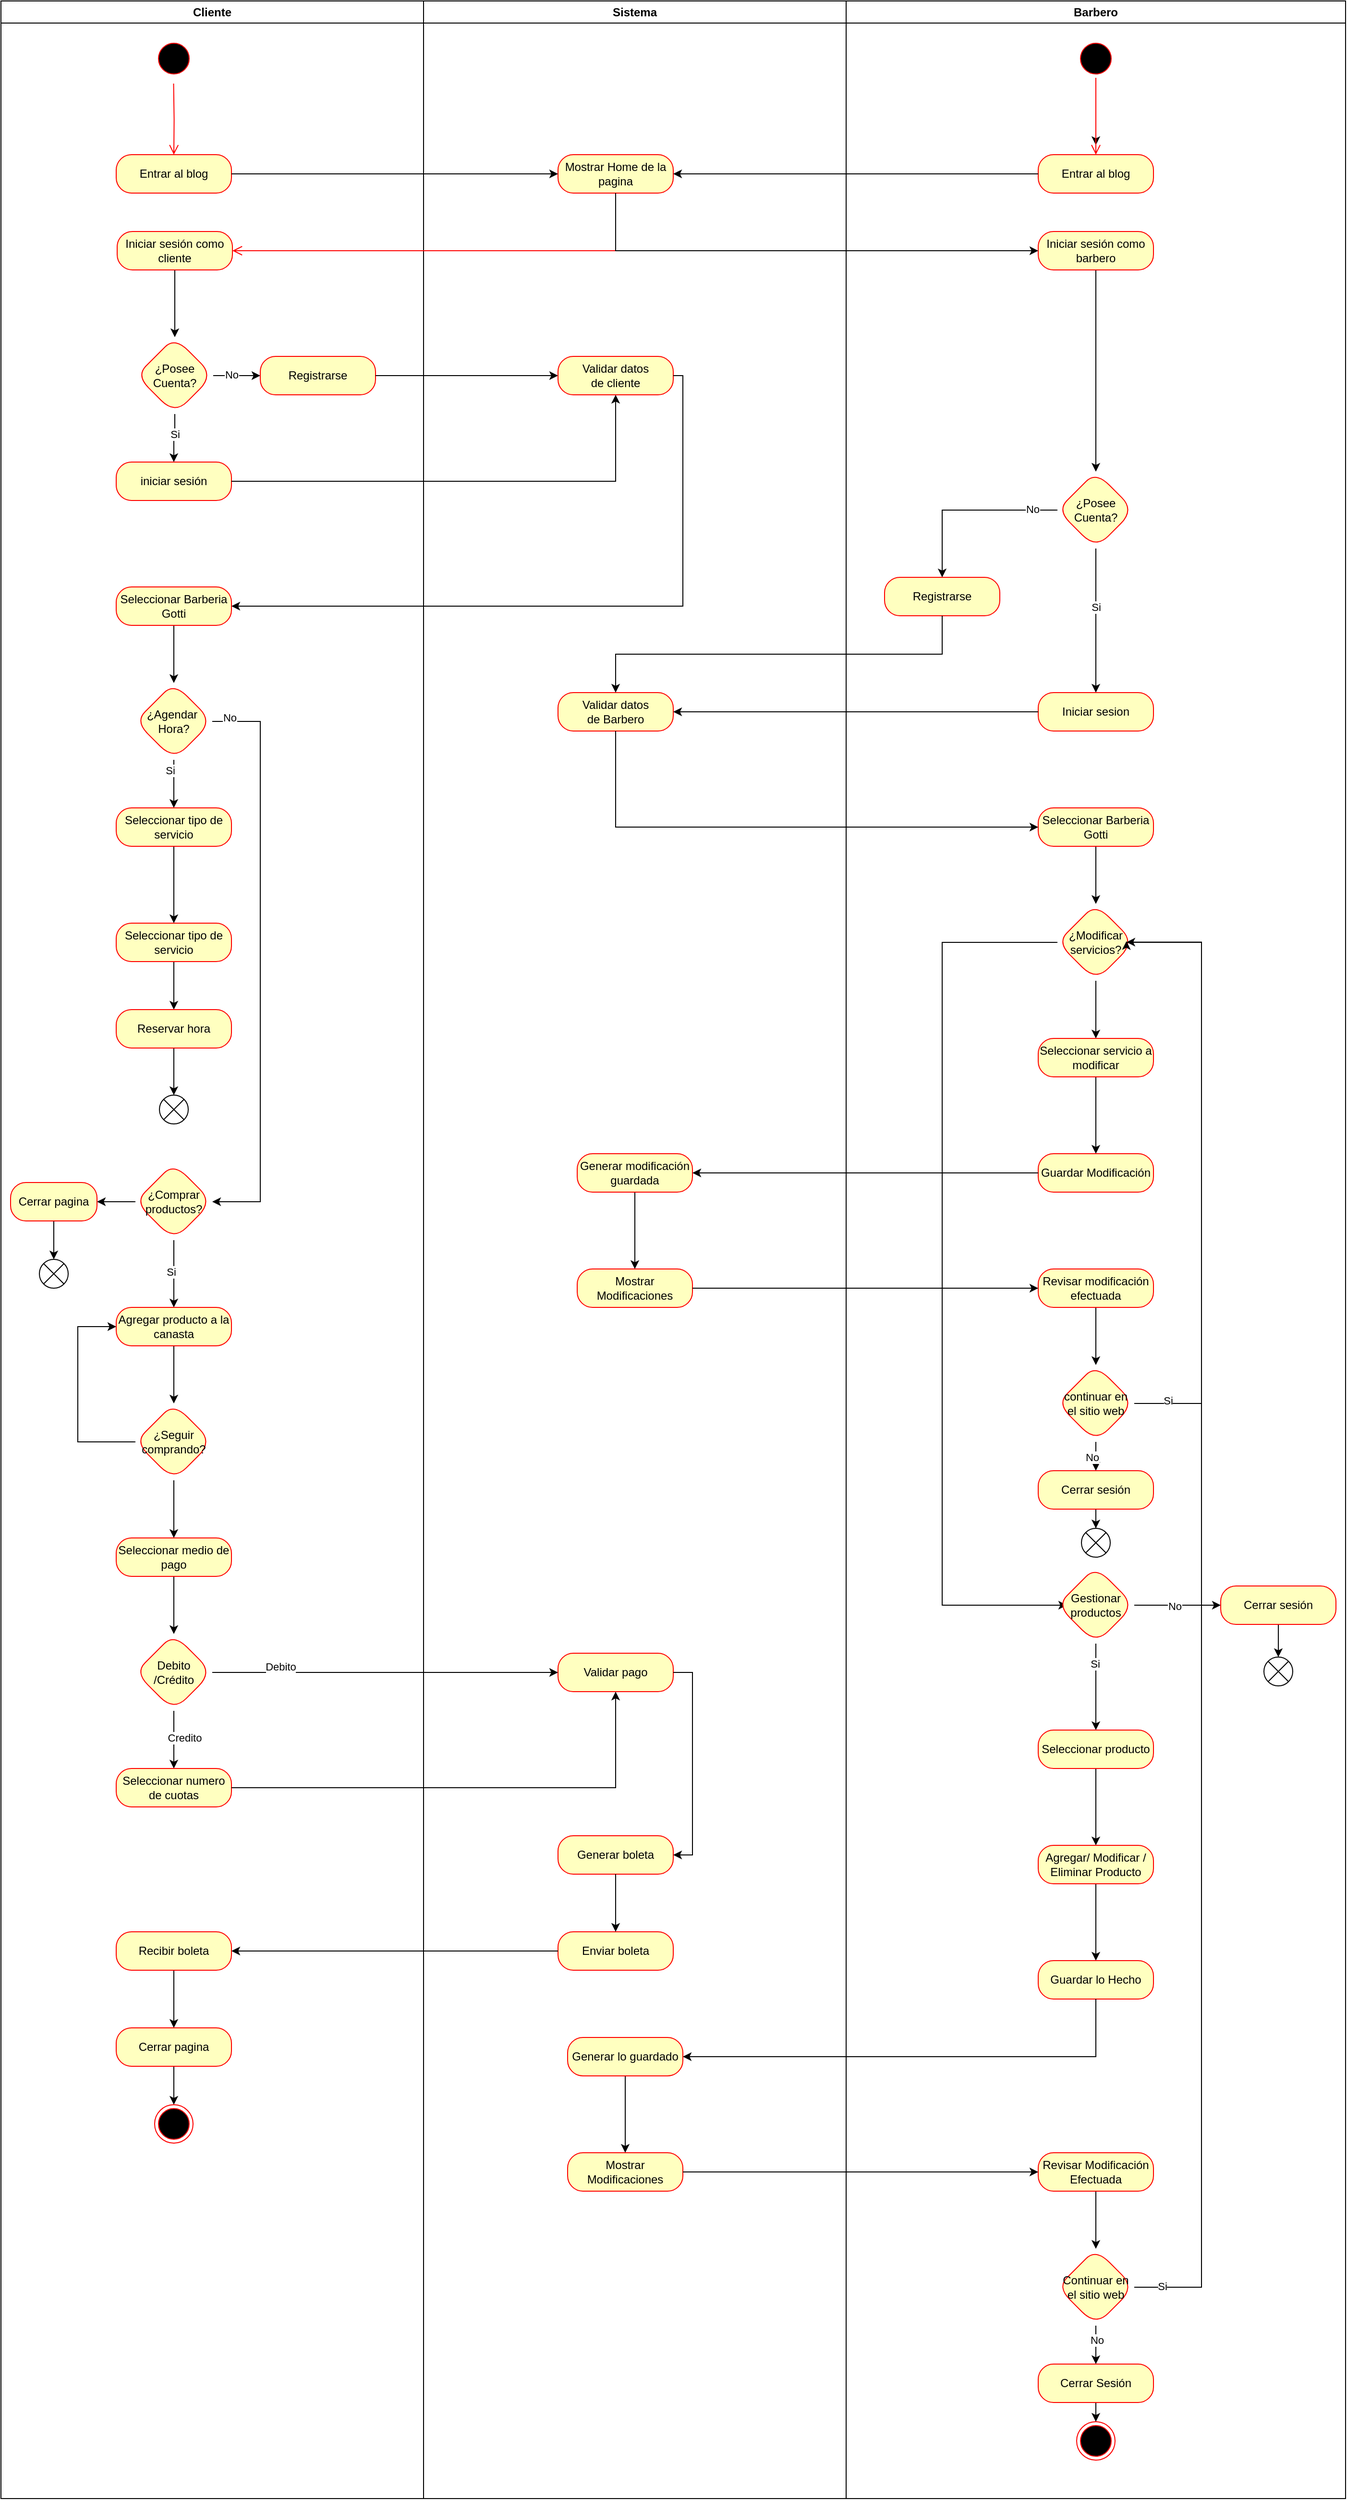 <mxfile version="24.7.16">
  <diagram id="GOcFvl7QiYu4JGKxA7sM" name="Diagrama de actividad">
    <mxGraphModel grid="1" page="1" gridSize="10" guides="1" tooltips="1" connect="1" arrows="1" fold="1" pageScale="1" pageWidth="827" pageHeight="1169" math="0" shadow="0">
      <root>
        <mxCell id="0" />
        <mxCell id="1" parent="0" />
        <mxCell id="1ND5I2fzqLQ5LZ6JgbBR-4" value="Cliente" style="swimlane;whiteSpace=wrap;html=1;" vertex="1" parent="1">
          <mxGeometry width="440" height="2600" as="geometry">
            <mxRectangle width="80" height="30" as="alternateBounds" />
          </mxGeometry>
        </mxCell>
        <mxCell id="1ND5I2fzqLQ5LZ6JgbBR-2" value="" style="edgeStyle=orthogonalEdgeStyle;html=1;verticalAlign=bottom;endArrow=open;endSize=8;strokeColor=#ff0000;rounded=0;entryX=0.5;entryY=0;entryDx=0;entryDy=0;" edge="1" parent="1ND5I2fzqLQ5LZ6JgbBR-4" target="1ND5I2fzqLQ5LZ6JgbBR-7">
          <mxGeometry relative="1" as="geometry">
            <mxPoint x="179.75" y="176" as="targetPoint" />
            <mxPoint x="179.75" y="86" as="sourcePoint" />
          </mxGeometry>
        </mxCell>
        <mxCell id="1ND5I2fzqLQ5LZ6JgbBR-7" value="Entrar al blog" style="rounded=1;whiteSpace=wrap;html=1;arcSize=40;fontColor=#000000;fillColor=#ffffc0;strokeColor=#ff0000;" vertex="1" parent="1ND5I2fzqLQ5LZ6JgbBR-4">
          <mxGeometry x="120" y="160" width="120" height="40" as="geometry" />
        </mxCell>
        <mxCell id="1ND5I2fzqLQ5LZ6JgbBR-14" value="" style="edgeStyle=orthogonalEdgeStyle;rounded=0;orthogonalLoop=1;jettySize=auto;html=1;" edge="1" parent="1ND5I2fzqLQ5LZ6JgbBR-4" source="1ND5I2fzqLQ5LZ6JgbBR-11" target="1ND5I2fzqLQ5LZ6JgbBR-13">
          <mxGeometry relative="1" as="geometry" />
        </mxCell>
        <mxCell id="1ND5I2fzqLQ5LZ6JgbBR-11" value="Iniciar sesión como cliente" style="whiteSpace=wrap;html=1;fillColor=#ffffc0;strokeColor=#ff0000;fontColor=#000000;rounded=1;arcSize=40;" vertex="1" parent="1ND5I2fzqLQ5LZ6JgbBR-4">
          <mxGeometry x="121" y="240" width="120" height="40" as="geometry" />
        </mxCell>
        <mxCell id="1ND5I2fzqLQ5LZ6JgbBR-16" value="" style="edgeStyle=orthogonalEdgeStyle;rounded=0;orthogonalLoop=1;jettySize=auto;html=1;entryX=0;entryY=0.5;entryDx=0;entryDy=0;" edge="1" parent="1ND5I2fzqLQ5LZ6JgbBR-4" source="1ND5I2fzqLQ5LZ6JgbBR-13" target="1ND5I2fzqLQ5LZ6JgbBR-15">
          <mxGeometry relative="1" as="geometry">
            <mxPoint x="270" y="390.0" as="targetPoint" />
          </mxGeometry>
        </mxCell>
        <mxCell id="i-x4lbsmzgOjpVQ5UTCv-13" value="No" style="edgeLabel;html=1;align=center;verticalAlign=middle;resizable=0;points=[];" connectable="0" vertex="1" parent="1ND5I2fzqLQ5LZ6JgbBR-16">
          <mxGeometry x="-0.24" y="1" relative="1" as="geometry">
            <mxPoint as="offset" />
          </mxGeometry>
        </mxCell>
        <mxCell id="1ND5I2fzqLQ5LZ6JgbBR-22" value="" style="edgeStyle=orthogonalEdgeStyle;rounded=0;orthogonalLoop=1;jettySize=auto;html=1;" edge="1" parent="1ND5I2fzqLQ5LZ6JgbBR-4" source="1ND5I2fzqLQ5LZ6JgbBR-13" target="1ND5I2fzqLQ5LZ6JgbBR-21">
          <mxGeometry relative="1" as="geometry" />
        </mxCell>
        <mxCell id="i-x4lbsmzgOjpVQ5UTCv-14" value="Si" style="edgeLabel;html=1;align=center;verticalAlign=middle;resizable=0;points=[];" connectable="0" vertex="1" parent="1ND5I2fzqLQ5LZ6JgbBR-22">
          <mxGeometry x="-0.189" relative="1" as="geometry">
            <mxPoint as="offset" />
          </mxGeometry>
        </mxCell>
        <mxCell id="1ND5I2fzqLQ5LZ6JgbBR-13" value="¿Posee&lt;div&gt;Cuenta?&lt;/div&gt;" style="rhombus;whiteSpace=wrap;html=1;fillColor=#ffffc0;strokeColor=#ff0000;fontColor=#000000;rounded=1;arcSize=40;" vertex="1" parent="1ND5I2fzqLQ5LZ6JgbBR-4">
          <mxGeometry x="141" y="350" width="80" height="80" as="geometry" />
        </mxCell>
        <mxCell id="1ND5I2fzqLQ5LZ6JgbBR-15" value="Registrarse" style="whiteSpace=wrap;html=1;fillColor=#ffffc0;strokeColor=#ff0000;fontColor=#000000;rounded=1;arcSize=40;" vertex="1" parent="1ND5I2fzqLQ5LZ6JgbBR-4">
          <mxGeometry x="270" y="370" width="120" height="40" as="geometry" />
        </mxCell>
        <mxCell id="1ND5I2fzqLQ5LZ6JgbBR-21" value="iniciar sesión" style="whiteSpace=wrap;html=1;fillColor=#ffffc0;strokeColor=#ff0000;fontColor=#000000;rounded=1;arcSize=40;" vertex="1" parent="1ND5I2fzqLQ5LZ6JgbBR-4">
          <mxGeometry x="120" y="480" width="120" height="40" as="geometry" />
        </mxCell>
        <mxCell id="1ND5I2fzqLQ5LZ6JgbBR-1" value="" style="ellipse;html=1;shape=startState;fillColor=#000000;strokeColor=#ff0000;" vertex="1" parent="1ND5I2fzqLQ5LZ6JgbBR-4">
          <mxGeometry x="160" y="40" width="40" height="40" as="geometry" />
        </mxCell>
        <mxCell id="1ND5I2fzqLQ5LZ6JgbBR-46" value="" style="edgeStyle=orthogonalEdgeStyle;rounded=0;orthogonalLoop=1;jettySize=auto;html=1;" edge="1" parent="1ND5I2fzqLQ5LZ6JgbBR-4" source="1ND5I2fzqLQ5LZ6JgbBR-43" target="1ND5I2fzqLQ5LZ6JgbBR-45">
          <mxGeometry relative="1" as="geometry" />
        </mxCell>
        <mxCell id="1ND5I2fzqLQ5LZ6JgbBR-43" value="Seleccionar Barberia Gotti" style="whiteSpace=wrap;html=1;fillColor=#ffffc0;strokeColor=#ff0000;fontColor=#000000;rounded=1;arcSize=40;" vertex="1" parent="1ND5I2fzqLQ5LZ6JgbBR-4">
          <mxGeometry x="120" y="610" width="120" height="40" as="geometry" />
        </mxCell>
        <mxCell id="1ND5I2fzqLQ5LZ6JgbBR-49" value="" style="edgeStyle=orthogonalEdgeStyle;rounded=0;orthogonalLoop=1;jettySize=auto;html=1;" edge="1" parent="1ND5I2fzqLQ5LZ6JgbBR-4" source="1ND5I2fzqLQ5LZ6JgbBR-45" target="1ND5I2fzqLQ5LZ6JgbBR-48">
          <mxGeometry relative="1" as="geometry" />
        </mxCell>
        <mxCell id="i-x4lbsmzgOjpVQ5UTCv-44" value="Si" style="edgeLabel;html=1;align=center;verticalAlign=middle;resizable=0;points=[];" connectable="0" vertex="1" parent="1ND5I2fzqLQ5LZ6JgbBR-49">
          <mxGeometry x="-0.568" y="-4" relative="1" as="geometry">
            <mxPoint as="offset" />
          </mxGeometry>
        </mxCell>
        <mxCell id="i-x4lbsmzgOjpVQ5UTCv-7" value="" style="edgeStyle=orthogonalEdgeStyle;rounded=0;orthogonalLoop=1;jettySize=auto;html=1;entryX=1;entryY=0.5;entryDx=0;entryDy=0;" edge="1" parent="1ND5I2fzqLQ5LZ6JgbBR-4" source="1ND5I2fzqLQ5LZ6JgbBR-45" target="i-x4lbsmzgOjpVQ5UTCv-17">
          <mxGeometry relative="1" as="geometry">
            <mxPoint x="240" y="1290.0" as="targetPoint" />
            <Array as="points">
              <mxPoint x="270" y="750" />
              <mxPoint x="270" y="1250" />
            </Array>
          </mxGeometry>
        </mxCell>
        <mxCell id="i-x4lbsmzgOjpVQ5UTCv-45" value="No" style="edgeLabel;html=1;align=center;verticalAlign=middle;resizable=0;points=[];" connectable="0" vertex="1" parent="i-x4lbsmzgOjpVQ5UTCv-7">
          <mxGeometry x="-0.941" y="4" relative="1" as="geometry">
            <mxPoint as="offset" />
          </mxGeometry>
        </mxCell>
        <mxCell id="1ND5I2fzqLQ5LZ6JgbBR-45" value="¿Agendar&amp;nbsp;&lt;div&gt;Hora?&lt;/div&gt;" style="rhombus;whiteSpace=wrap;html=1;fillColor=#ffffc0;strokeColor=#ff0000;fontColor=#000000;rounded=1;arcSize=40;" vertex="1" parent="1ND5I2fzqLQ5LZ6JgbBR-4">
          <mxGeometry x="140" y="710" width="80" height="80" as="geometry" />
        </mxCell>
        <mxCell id="1ND5I2fzqLQ5LZ6JgbBR-51" value="" style="edgeStyle=orthogonalEdgeStyle;rounded=0;orthogonalLoop=1;jettySize=auto;html=1;" edge="1" parent="1ND5I2fzqLQ5LZ6JgbBR-4" source="1ND5I2fzqLQ5LZ6JgbBR-48" target="1ND5I2fzqLQ5LZ6JgbBR-50">
          <mxGeometry relative="1" as="geometry" />
        </mxCell>
        <mxCell id="1ND5I2fzqLQ5LZ6JgbBR-48" value="Seleccionar tipo de servicio" style="whiteSpace=wrap;html=1;fillColor=#ffffc0;strokeColor=#ff0000;fontColor=#000000;rounded=1;arcSize=40;" vertex="1" parent="1ND5I2fzqLQ5LZ6JgbBR-4">
          <mxGeometry x="120" y="840" width="120" height="40" as="geometry" />
        </mxCell>
        <mxCell id="1ND5I2fzqLQ5LZ6JgbBR-53" value="" style="edgeStyle=orthogonalEdgeStyle;rounded=0;orthogonalLoop=1;jettySize=auto;html=1;" edge="1" parent="1ND5I2fzqLQ5LZ6JgbBR-4" source="1ND5I2fzqLQ5LZ6JgbBR-50" target="1ND5I2fzqLQ5LZ6JgbBR-52">
          <mxGeometry relative="1" as="geometry" />
        </mxCell>
        <mxCell id="1ND5I2fzqLQ5LZ6JgbBR-50" value="Seleccionar tipo de servicio" style="whiteSpace=wrap;html=1;fillColor=#ffffc0;strokeColor=#ff0000;fontColor=#000000;rounded=1;arcSize=40;" vertex="1" parent="1ND5I2fzqLQ5LZ6JgbBR-4">
          <mxGeometry x="120" y="960" width="120" height="40" as="geometry" />
        </mxCell>
        <mxCell id="i-x4lbsmzgOjpVQ5UTCv-11" value="" style="edgeStyle=orthogonalEdgeStyle;rounded=0;orthogonalLoop=1;jettySize=auto;html=1;" edge="1" parent="1ND5I2fzqLQ5LZ6JgbBR-4" source="1ND5I2fzqLQ5LZ6JgbBR-52" target="i-x4lbsmzgOjpVQ5UTCv-10">
          <mxGeometry relative="1" as="geometry" />
        </mxCell>
        <mxCell id="1ND5I2fzqLQ5LZ6JgbBR-52" value="Reservar hora" style="whiteSpace=wrap;html=1;fillColor=#ffffc0;strokeColor=#ff0000;fontColor=#000000;rounded=1;arcSize=40;" vertex="1" parent="1ND5I2fzqLQ5LZ6JgbBR-4">
          <mxGeometry x="120" y="1050" width="120" height="40" as="geometry" />
        </mxCell>
        <mxCell id="i-x4lbsmzgOjpVQ5UTCv-10" value="" style="shape=sumEllipse;perimeter=ellipsePerimeter;html=1;backgroundOutline=1;" vertex="1" parent="1ND5I2fzqLQ5LZ6JgbBR-4">
          <mxGeometry x="165" y="1139" width="30" height="30" as="geometry" />
        </mxCell>
        <mxCell id="i-x4lbsmzgOjpVQ5UTCv-19" value="" style="edgeStyle=orthogonalEdgeStyle;rounded=0;orthogonalLoop=1;jettySize=auto;html=1;" edge="1" parent="1ND5I2fzqLQ5LZ6JgbBR-4" source="i-x4lbsmzgOjpVQ5UTCv-17" target="i-x4lbsmzgOjpVQ5UTCv-18">
          <mxGeometry relative="1" as="geometry" />
        </mxCell>
        <mxCell id="i-x4lbsmzgOjpVQ5UTCv-46" value="Si" style="edgeLabel;html=1;align=center;verticalAlign=middle;resizable=0;points=[];" connectable="0" vertex="1" parent="i-x4lbsmzgOjpVQ5UTCv-19">
          <mxGeometry x="-0.066" y="-3" relative="1" as="geometry">
            <mxPoint as="offset" />
          </mxGeometry>
        </mxCell>
        <mxCell id="i-x4lbsmzgOjpVQ5UTCv-48" value="" style="edgeStyle=orthogonalEdgeStyle;rounded=0;orthogonalLoop=1;jettySize=auto;html=1;" edge="1" parent="1ND5I2fzqLQ5LZ6JgbBR-4" source="i-x4lbsmzgOjpVQ5UTCv-17" target="i-x4lbsmzgOjpVQ5UTCv-47">
          <mxGeometry relative="1" as="geometry" />
        </mxCell>
        <mxCell id="i-x4lbsmzgOjpVQ5UTCv-17" value="¿Comprar productos?" style="rhombus;whiteSpace=wrap;html=1;fillColor=#ffffc0;strokeColor=#ff0000;fontColor=#000000;rounded=1;arcSize=40;" vertex="1" parent="1ND5I2fzqLQ5LZ6JgbBR-4">
          <mxGeometry x="140" y="1210" width="80" height="80" as="geometry" />
        </mxCell>
        <mxCell id="i-x4lbsmzgOjpVQ5UTCv-21" value="" style="edgeStyle=orthogonalEdgeStyle;rounded=0;orthogonalLoop=1;jettySize=auto;html=1;" edge="1" parent="1ND5I2fzqLQ5LZ6JgbBR-4" source="i-x4lbsmzgOjpVQ5UTCv-18" target="i-x4lbsmzgOjpVQ5UTCv-20">
          <mxGeometry relative="1" as="geometry" />
        </mxCell>
        <mxCell id="i-x4lbsmzgOjpVQ5UTCv-18" value="Agregar producto a la canasta" style="whiteSpace=wrap;html=1;fillColor=#ffffc0;strokeColor=#ff0000;fontColor=#000000;rounded=1;arcSize=40;" vertex="1" parent="1ND5I2fzqLQ5LZ6JgbBR-4">
          <mxGeometry x="120" y="1360" width="120" height="40" as="geometry" />
        </mxCell>
        <mxCell id="i-x4lbsmzgOjpVQ5UTCv-22" style="edgeStyle=orthogonalEdgeStyle;rounded=0;orthogonalLoop=1;jettySize=auto;html=1;exitX=0;exitY=0.5;exitDx=0;exitDy=0;entryX=0;entryY=0.5;entryDx=0;entryDy=0;" edge="1" parent="1ND5I2fzqLQ5LZ6JgbBR-4" source="i-x4lbsmzgOjpVQ5UTCv-20" target="i-x4lbsmzgOjpVQ5UTCv-18">
          <mxGeometry relative="1" as="geometry">
            <Array as="points">
              <mxPoint x="80" y="1500" />
              <mxPoint x="80" y="1380" />
            </Array>
          </mxGeometry>
        </mxCell>
        <mxCell id="i-x4lbsmzgOjpVQ5UTCv-24" value="" style="edgeStyle=orthogonalEdgeStyle;rounded=0;orthogonalLoop=1;jettySize=auto;html=1;" edge="1" parent="1ND5I2fzqLQ5LZ6JgbBR-4" source="i-x4lbsmzgOjpVQ5UTCv-20" target="i-x4lbsmzgOjpVQ5UTCv-23">
          <mxGeometry relative="1" as="geometry" />
        </mxCell>
        <mxCell id="i-x4lbsmzgOjpVQ5UTCv-20" value="¿Seguir comprando?" style="rhombus;whiteSpace=wrap;html=1;fillColor=#ffffc0;strokeColor=#ff0000;fontColor=#000000;rounded=1;arcSize=40;" vertex="1" parent="1ND5I2fzqLQ5LZ6JgbBR-4">
          <mxGeometry x="140" y="1460" width="80" height="80" as="geometry" />
        </mxCell>
        <mxCell id="i-x4lbsmzgOjpVQ5UTCv-26" value="" style="edgeStyle=orthogonalEdgeStyle;rounded=0;orthogonalLoop=1;jettySize=auto;html=1;" edge="1" parent="1ND5I2fzqLQ5LZ6JgbBR-4" source="i-x4lbsmzgOjpVQ5UTCv-23" target="i-x4lbsmzgOjpVQ5UTCv-25">
          <mxGeometry relative="1" as="geometry" />
        </mxCell>
        <mxCell id="i-x4lbsmzgOjpVQ5UTCv-23" value="Seleccionar medio de pago" style="whiteSpace=wrap;html=1;fillColor=#ffffc0;strokeColor=#ff0000;fontColor=#000000;rounded=1;arcSize=40;" vertex="1" parent="1ND5I2fzqLQ5LZ6JgbBR-4">
          <mxGeometry x="120" y="1600" width="120" height="40" as="geometry" />
        </mxCell>
        <mxCell id="i-x4lbsmzgOjpVQ5UTCv-42" value="" style="edgeStyle=orthogonalEdgeStyle;rounded=0;orthogonalLoop=1;jettySize=auto;html=1;" edge="1" parent="1ND5I2fzqLQ5LZ6JgbBR-4" source="i-x4lbsmzgOjpVQ5UTCv-25" target="i-x4lbsmzgOjpVQ5UTCv-41">
          <mxGeometry relative="1" as="geometry" />
        </mxCell>
        <mxCell id="i-x4lbsmzgOjpVQ5UTCv-25" value="Debito&lt;div&gt;/Crédito&lt;/div&gt;" style="rhombus;whiteSpace=wrap;html=1;fillColor=#ffffc0;strokeColor=#ff0000;fontColor=#000000;rounded=1;arcSize=40;" vertex="1" parent="1ND5I2fzqLQ5LZ6JgbBR-4">
          <mxGeometry x="140" y="1700" width="80" height="80" as="geometry" />
        </mxCell>
        <mxCell id="i-x4lbsmzgOjpVQ5UTCv-38" value="" style="edgeStyle=orthogonalEdgeStyle;rounded=0;orthogonalLoop=1;jettySize=auto;html=1;" edge="1" parent="1ND5I2fzqLQ5LZ6JgbBR-4" source="i-x4lbsmzgOjpVQ5UTCv-35" target="i-x4lbsmzgOjpVQ5UTCv-37">
          <mxGeometry relative="1" as="geometry" />
        </mxCell>
        <mxCell id="i-x4lbsmzgOjpVQ5UTCv-35" value="Recibir boleta" style="whiteSpace=wrap;html=1;fillColor=#ffffc0;strokeColor=#ff0000;fontColor=#000000;rounded=1;arcSize=40;" vertex="1" parent="1ND5I2fzqLQ5LZ6JgbBR-4">
          <mxGeometry x="120" y="2010" width="120" height="40" as="geometry" />
        </mxCell>
        <mxCell id="i-x4lbsmzgOjpVQ5UTCv-52" value="" style="edgeStyle=orthogonalEdgeStyle;rounded=0;orthogonalLoop=1;jettySize=auto;html=1;" edge="1" parent="1ND5I2fzqLQ5LZ6JgbBR-4" source="i-x4lbsmzgOjpVQ5UTCv-37">
          <mxGeometry relative="1" as="geometry">
            <mxPoint x="180.0" y="2190" as="targetPoint" />
          </mxGeometry>
        </mxCell>
        <mxCell id="i-x4lbsmzgOjpVQ5UTCv-37" value="Cerrar pagina" style="whiteSpace=wrap;html=1;fillColor=#ffffc0;strokeColor=#ff0000;fontColor=#000000;rounded=1;arcSize=40;" vertex="1" parent="1ND5I2fzqLQ5LZ6JgbBR-4">
          <mxGeometry x="120" y="2110" width="120" height="40" as="geometry" />
        </mxCell>
        <mxCell id="i-x4lbsmzgOjpVQ5UTCv-41" value="Seleccionar numero de cuotas" style="whiteSpace=wrap;html=1;fillColor=#ffffc0;strokeColor=#ff0000;fontColor=#000000;rounded=1;arcSize=40;" vertex="1" parent="1ND5I2fzqLQ5LZ6JgbBR-4">
          <mxGeometry x="120" y="1840" width="120" height="40" as="geometry" />
        </mxCell>
        <mxCell id="i-x4lbsmzgOjpVQ5UTCv-50" value="" style="edgeStyle=orthogonalEdgeStyle;rounded=0;orthogonalLoop=1;jettySize=auto;html=1;" edge="1" parent="1ND5I2fzqLQ5LZ6JgbBR-4" source="i-x4lbsmzgOjpVQ5UTCv-47" target="i-x4lbsmzgOjpVQ5UTCv-49">
          <mxGeometry relative="1" as="geometry" />
        </mxCell>
        <mxCell id="i-x4lbsmzgOjpVQ5UTCv-47" value="Cerrar pagina" style="whiteSpace=wrap;html=1;fillColor=#ffffc0;strokeColor=#ff0000;fontColor=#000000;rounded=1;arcSize=40;" vertex="1" parent="1ND5I2fzqLQ5LZ6JgbBR-4">
          <mxGeometry x="10" y="1230" width="90" height="40" as="geometry" />
        </mxCell>
        <mxCell id="i-x4lbsmzgOjpVQ5UTCv-49" value="" style="shape=sumEllipse;perimeter=ellipsePerimeter;html=1;backgroundOutline=1;" vertex="1" parent="1ND5I2fzqLQ5LZ6JgbBR-4">
          <mxGeometry x="40" y="1310" width="30" height="30" as="geometry" />
        </mxCell>
        <mxCell id="i-x4lbsmzgOjpVQ5UTCv-53" value="" style="ellipse;html=1;shape=endState;fillColor=#000000;strokeColor=#ff0000;" vertex="1" parent="1ND5I2fzqLQ5LZ6JgbBR-4">
          <mxGeometry x="160" y="2190" width="40" height="40" as="geometry" />
        </mxCell>
        <mxCell id="1ND5I2fzqLQ5LZ6JgbBR-18" value="" style="edgeStyle=orthogonalEdgeStyle;rounded=0;orthogonalLoop=1;jettySize=auto;html=1;" edge="1" parent="1" source="1ND5I2fzqLQ5LZ6JgbBR-15" target="1ND5I2fzqLQ5LZ6JgbBR-17">
          <mxGeometry relative="1" as="geometry" />
        </mxCell>
        <mxCell id="1ND5I2fzqLQ5LZ6JgbBR-23" value="" style="edgeStyle=orthogonalEdgeStyle;rounded=0;orthogonalLoop=1;jettySize=auto;html=1;exitX=1;exitY=0.5;exitDx=0;exitDy=0;entryX=0.5;entryY=1;entryDx=0;entryDy=0;" edge="1" parent="1" source="1ND5I2fzqLQ5LZ6JgbBR-21" target="1ND5I2fzqLQ5LZ6JgbBR-17">
          <mxGeometry relative="1" as="geometry">
            <mxPoint x="150" y="430" as="sourcePoint" />
            <mxPoint x="150" y="520" as="targetPoint" />
          </mxGeometry>
        </mxCell>
        <mxCell id="1ND5I2fzqLQ5LZ6JgbBR-28" value="Sistema" style="swimlane;whiteSpace=wrap;html=1;" vertex="1" parent="1">
          <mxGeometry x="440" width="440" height="2600" as="geometry" />
        </mxCell>
        <mxCell id="1ND5I2fzqLQ5LZ6JgbBR-17" value="Validar datos&lt;div&gt;de cliente&lt;/div&gt;" style="whiteSpace=wrap;html=1;fillColor=#ffffc0;strokeColor=#ff0000;fontColor=#000000;rounded=1;arcSize=40;" vertex="1" parent="1ND5I2fzqLQ5LZ6JgbBR-28">
          <mxGeometry x="140" y="370" width="120" height="40" as="geometry" />
        </mxCell>
        <mxCell id="i-x4lbsmzgOjpVQ5UTCv-4" value="Mostrar Home de la pagina" style="rounded=1;whiteSpace=wrap;html=1;arcSize=40;fontColor=#000000;fillColor=#ffffc0;strokeColor=#ff0000;" vertex="1" parent="1ND5I2fzqLQ5LZ6JgbBR-28">
          <mxGeometry x="140" y="160" width="120" height="40" as="geometry" />
        </mxCell>
        <mxCell id="i-x4lbsmzgOjpVQ5UTCv-27" value="Validar pago" style="whiteSpace=wrap;html=1;fillColor=#ffffc0;strokeColor=#ff0000;fontColor=#000000;rounded=1;arcSize=40;" vertex="1" parent="1ND5I2fzqLQ5LZ6JgbBR-28">
          <mxGeometry x="140" y="1720" width="120" height="40" as="geometry" />
        </mxCell>
        <mxCell id="i-x4lbsmzgOjpVQ5UTCv-30" value="Generar boleta" style="whiteSpace=wrap;html=1;fillColor=#ffffc0;strokeColor=#ff0000;fontColor=#000000;rounded=1;arcSize=40;" vertex="1" parent="1ND5I2fzqLQ5LZ6JgbBR-28">
          <mxGeometry x="140" y="1910" width="120" height="40" as="geometry" />
        </mxCell>
        <mxCell id="i-x4lbsmzgOjpVQ5UTCv-31" value="" style="edgeStyle=orthogonalEdgeStyle;rounded=0;orthogonalLoop=1;jettySize=auto;html=1;exitX=1;exitY=0.5;exitDx=0;exitDy=0;entryX=1;entryY=0.5;entryDx=0;entryDy=0;" edge="1" parent="1ND5I2fzqLQ5LZ6JgbBR-28" source="i-x4lbsmzgOjpVQ5UTCv-27" target="i-x4lbsmzgOjpVQ5UTCv-30">
          <mxGeometry relative="1" as="geometry" />
        </mxCell>
        <mxCell id="i-x4lbsmzgOjpVQ5UTCv-32" value="Enviar boleta" style="whiteSpace=wrap;html=1;fillColor=#ffffc0;strokeColor=#ff0000;fontColor=#000000;rounded=1;arcSize=40;" vertex="1" parent="1ND5I2fzqLQ5LZ6JgbBR-28">
          <mxGeometry x="140" y="2010" width="120" height="40" as="geometry" />
        </mxCell>
        <mxCell id="i-x4lbsmzgOjpVQ5UTCv-33" value="" style="edgeStyle=orthogonalEdgeStyle;rounded=0;orthogonalLoop=1;jettySize=auto;html=1;" edge="1" parent="1ND5I2fzqLQ5LZ6JgbBR-28" source="i-x4lbsmzgOjpVQ5UTCv-30" target="i-x4lbsmzgOjpVQ5UTCv-32">
          <mxGeometry relative="1" as="geometry" />
        </mxCell>
        <mxCell id="i-x4lbsmzgOjpVQ5UTCv-71" value="Validar datos&lt;div&gt;de Barbero&lt;/div&gt;" style="whiteSpace=wrap;html=1;fillColor=#ffffc0;strokeColor=#ff0000;fontColor=#000000;rounded=1;arcSize=40;" vertex="1" parent="1ND5I2fzqLQ5LZ6JgbBR-28">
          <mxGeometry x="140" y="720" width="120" height="40" as="geometry" />
        </mxCell>
        <mxCell id="i-x4lbsmzgOjpVQ5UTCv-94" value="" style="edgeStyle=orthogonalEdgeStyle;rounded=0;orthogonalLoop=1;jettySize=auto;html=1;" edge="1" parent="1ND5I2fzqLQ5LZ6JgbBR-28" source="i-x4lbsmzgOjpVQ5UTCv-91" target="i-x4lbsmzgOjpVQ5UTCv-93">
          <mxGeometry relative="1" as="geometry" />
        </mxCell>
        <mxCell id="i-x4lbsmzgOjpVQ5UTCv-91" value="Generar modificación guardada" style="whiteSpace=wrap;html=1;fillColor=#ffffc0;strokeColor=#ff0000;fontColor=#000000;rounded=1;arcSize=40;" vertex="1" parent="1ND5I2fzqLQ5LZ6JgbBR-28">
          <mxGeometry x="160" y="1200" width="120" height="40" as="geometry" />
        </mxCell>
        <mxCell id="i-x4lbsmzgOjpVQ5UTCv-93" value="Mostrar Modificaciones" style="whiteSpace=wrap;html=1;fillColor=#ffffc0;strokeColor=#ff0000;fontColor=#000000;rounded=1;arcSize=40;" vertex="1" parent="1ND5I2fzqLQ5LZ6JgbBR-28">
          <mxGeometry x="160" y="1320" width="120" height="40" as="geometry" />
        </mxCell>
        <mxCell id="i-x4lbsmzgOjpVQ5UTCv-117" value="" style="edgeStyle=orthogonalEdgeStyle;rounded=0;orthogonalLoop=1;jettySize=auto;html=1;" edge="1" parent="1ND5I2fzqLQ5LZ6JgbBR-28" source="i-x4lbsmzgOjpVQ5UTCv-114" target="i-x4lbsmzgOjpVQ5UTCv-116">
          <mxGeometry relative="1" as="geometry" />
        </mxCell>
        <mxCell id="i-x4lbsmzgOjpVQ5UTCv-114" value="Generar lo guardado" style="whiteSpace=wrap;html=1;fillColor=#ffffc0;strokeColor=#ff0000;fontColor=#000000;rounded=1;arcSize=40;" vertex="1" parent="1ND5I2fzqLQ5LZ6JgbBR-28">
          <mxGeometry x="150" y="2120" width="120" height="40" as="geometry" />
        </mxCell>
        <mxCell id="i-x4lbsmzgOjpVQ5UTCv-116" value="Mostrar Modificaciones" style="whiteSpace=wrap;html=1;fillColor=#ffffc0;strokeColor=#ff0000;fontColor=#000000;rounded=1;arcSize=40;" vertex="1" parent="1ND5I2fzqLQ5LZ6JgbBR-28">
          <mxGeometry x="150" y="2240" width="120" height="40" as="geometry" />
        </mxCell>
        <mxCell id="1ND5I2fzqLQ5LZ6JgbBR-42" value="Barbero" style="swimlane;whiteSpace=wrap;html=1;" vertex="1" parent="1">
          <mxGeometry x="880" width="520" height="2600" as="geometry" />
        </mxCell>
        <mxCell id="i-x4lbsmzgOjpVQ5UTCv-57" value="" style="edgeStyle=orthogonalEdgeStyle;rounded=0;orthogonalLoop=1;jettySize=auto;html=1;" edge="1" parent="1ND5I2fzqLQ5LZ6JgbBR-42" source="i-x4lbsmzgOjpVQ5UTCv-54">
          <mxGeometry relative="1" as="geometry">
            <mxPoint x="260" y="150" as="targetPoint" />
          </mxGeometry>
        </mxCell>
        <mxCell id="i-x4lbsmzgOjpVQ5UTCv-54" value="" style="ellipse;html=1;shape=startState;fillColor=#000000;strokeColor=#ff0000;" vertex="1" parent="1ND5I2fzqLQ5LZ6JgbBR-42">
          <mxGeometry x="240" y="40" width="40" height="40" as="geometry" />
        </mxCell>
        <mxCell id="i-x4lbsmzgOjpVQ5UTCv-55" value="" style="edgeStyle=orthogonalEdgeStyle;html=1;verticalAlign=bottom;endArrow=open;endSize=8;strokeColor=#ff0000;rounded=0;entryX=0.5;entryY=0;entryDx=0;entryDy=0;" edge="1" parent="1ND5I2fzqLQ5LZ6JgbBR-42" source="i-x4lbsmzgOjpVQ5UTCv-54" target="i-x4lbsmzgOjpVQ5UTCv-58">
          <mxGeometry relative="1" as="geometry">
            <mxPoint x="260" y="150" as="targetPoint" />
          </mxGeometry>
        </mxCell>
        <mxCell id="i-x4lbsmzgOjpVQ5UTCv-58" value="Entrar al blog" style="rounded=1;whiteSpace=wrap;html=1;arcSize=40;fontColor=#000000;fillColor=#ffffc0;strokeColor=#ff0000;" vertex="1" parent="1ND5I2fzqLQ5LZ6JgbBR-42">
          <mxGeometry x="200" y="160" width="120" height="40" as="geometry" />
        </mxCell>
        <mxCell id="i-x4lbsmzgOjpVQ5UTCv-70" value="" style="edgeStyle=orthogonalEdgeStyle;rounded=0;orthogonalLoop=1;jettySize=auto;html=1;" edge="1" parent="1ND5I2fzqLQ5LZ6JgbBR-42" source="i-x4lbsmzgOjpVQ5UTCv-62" target="i-x4lbsmzgOjpVQ5UTCv-68">
          <mxGeometry relative="1" as="geometry" />
        </mxCell>
        <mxCell id="i-x4lbsmzgOjpVQ5UTCv-62" value="Iniciar sesión como barbero" style="rounded=1;whiteSpace=wrap;html=1;arcSize=40;fontColor=#000000;fillColor=#ffffc0;strokeColor=#ff0000;" vertex="1" parent="1ND5I2fzqLQ5LZ6JgbBR-42">
          <mxGeometry x="200" y="240" width="120" height="40" as="geometry" />
        </mxCell>
        <mxCell id="i-x4lbsmzgOjpVQ5UTCv-66" value="" style="edgeStyle=orthogonalEdgeStyle;rounded=0;orthogonalLoop=1;jettySize=auto;html=1;entryX=0.5;entryY=0;entryDx=0;entryDy=0;" edge="1" parent="1ND5I2fzqLQ5LZ6JgbBR-42" source="i-x4lbsmzgOjpVQ5UTCv-68" target="i-x4lbsmzgOjpVQ5UTCv-74">
          <mxGeometry relative="1" as="geometry">
            <mxPoint x="260" y="480" as="targetPoint" />
          </mxGeometry>
        </mxCell>
        <mxCell id="i-x4lbsmzgOjpVQ5UTCv-67" value="Si" style="edgeLabel;html=1;align=center;verticalAlign=middle;resizable=0;points=[];" connectable="0" vertex="1" parent="i-x4lbsmzgOjpVQ5UTCv-66">
          <mxGeometry x="-0.189" relative="1" as="geometry">
            <mxPoint as="offset" />
          </mxGeometry>
        </mxCell>
        <mxCell id="i-x4lbsmzgOjpVQ5UTCv-141" style="edgeStyle=orthogonalEdgeStyle;rounded=0;orthogonalLoop=1;jettySize=auto;html=1;exitX=0;exitY=0.5;exitDx=0;exitDy=0;" edge="1" parent="1ND5I2fzqLQ5LZ6JgbBR-42" source="i-x4lbsmzgOjpVQ5UTCv-68" target="i-x4lbsmzgOjpVQ5UTCv-76">
          <mxGeometry relative="1" as="geometry" />
        </mxCell>
        <mxCell id="i-x4lbsmzgOjpVQ5UTCv-142" value="No" style="edgeLabel;html=1;align=center;verticalAlign=middle;resizable=0;points=[];" connectable="0" vertex="1" parent="i-x4lbsmzgOjpVQ5UTCv-141">
          <mxGeometry x="-0.723" y="-1" relative="1" as="geometry">
            <mxPoint as="offset" />
          </mxGeometry>
        </mxCell>
        <mxCell id="i-x4lbsmzgOjpVQ5UTCv-68" value="¿Posee&lt;div&gt;Cuenta?&lt;/div&gt;" style="rhombus;whiteSpace=wrap;html=1;fillColor=#ffffc0;strokeColor=#ff0000;fontColor=#000000;rounded=1;arcSize=40;" vertex="1" parent="1ND5I2fzqLQ5LZ6JgbBR-42">
          <mxGeometry x="220" y="490" width="80" height="80" as="geometry" />
        </mxCell>
        <mxCell id="i-x4lbsmzgOjpVQ5UTCv-74" value="Iniciar sesion" style="whiteSpace=wrap;html=1;fillColor=#ffffc0;strokeColor=#ff0000;fontColor=#000000;rounded=1;arcSize=40;" vertex="1" parent="1ND5I2fzqLQ5LZ6JgbBR-42">
          <mxGeometry x="200" y="720" width="120" height="40" as="geometry" />
        </mxCell>
        <mxCell id="i-x4lbsmzgOjpVQ5UTCv-76" value="Registrarse" style="whiteSpace=wrap;html=1;fillColor=#ffffc0;strokeColor=#ff0000;fontColor=#000000;rounded=1;arcSize=40;" vertex="1" parent="1ND5I2fzqLQ5LZ6JgbBR-42">
          <mxGeometry x="40" y="600" width="120" height="40" as="geometry" />
        </mxCell>
        <mxCell id="i-x4lbsmzgOjpVQ5UTCv-84" value="" style="edgeStyle=orthogonalEdgeStyle;rounded=0;orthogonalLoop=1;jettySize=auto;html=1;" edge="1" parent="1ND5I2fzqLQ5LZ6JgbBR-42" source="i-x4lbsmzgOjpVQ5UTCv-81" target="i-x4lbsmzgOjpVQ5UTCv-83">
          <mxGeometry relative="1" as="geometry" />
        </mxCell>
        <mxCell id="i-x4lbsmzgOjpVQ5UTCv-81" value="Seleccionar Barberia Gotti" style="whiteSpace=wrap;html=1;fillColor=#ffffc0;strokeColor=#ff0000;fontColor=#000000;rounded=1;arcSize=40;" vertex="1" parent="1ND5I2fzqLQ5LZ6JgbBR-42">
          <mxGeometry x="200" y="840" width="120" height="40" as="geometry" />
        </mxCell>
        <mxCell id="i-x4lbsmzgOjpVQ5UTCv-86" value="" style="edgeStyle=orthogonalEdgeStyle;rounded=0;orthogonalLoop=1;jettySize=auto;html=1;" edge="1" parent="1ND5I2fzqLQ5LZ6JgbBR-42" source="i-x4lbsmzgOjpVQ5UTCv-83" target="i-x4lbsmzgOjpVQ5UTCv-85">
          <mxGeometry relative="1" as="geometry" />
        </mxCell>
        <mxCell id="i-x4lbsmzgOjpVQ5UTCv-105" style="edgeStyle=orthogonalEdgeStyle;rounded=0;orthogonalLoop=1;jettySize=auto;html=1;exitX=0;exitY=0.5;exitDx=0;exitDy=0;entryX=0.125;entryY=0.5;entryDx=0;entryDy=0;entryPerimeter=0;" edge="1" parent="1ND5I2fzqLQ5LZ6JgbBR-42" source="i-x4lbsmzgOjpVQ5UTCv-83" target="i-x4lbsmzgOjpVQ5UTCv-107">
          <mxGeometry relative="1" as="geometry">
            <mxPoint x="200" y="1660" as="targetPoint" />
            <Array as="points">
              <mxPoint x="100" y="980" />
              <mxPoint x="100" y="1670" />
            </Array>
          </mxGeometry>
        </mxCell>
        <mxCell id="i-x4lbsmzgOjpVQ5UTCv-83" value="¿Modificar servicios?" style="rhombus;whiteSpace=wrap;html=1;fillColor=#ffffc0;strokeColor=#ff0000;fontColor=#000000;rounded=1;arcSize=40;" vertex="1" parent="1ND5I2fzqLQ5LZ6JgbBR-42">
          <mxGeometry x="220" y="940" width="80" height="80" as="geometry" />
        </mxCell>
        <mxCell id="i-x4lbsmzgOjpVQ5UTCv-88" value="" style="edgeStyle=orthogonalEdgeStyle;rounded=0;orthogonalLoop=1;jettySize=auto;html=1;" edge="1" parent="1ND5I2fzqLQ5LZ6JgbBR-42" source="i-x4lbsmzgOjpVQ5UTCv-85" target="i-x4lbsmzgOjpVQ5UTCv-87">
          <mxGeometry relative="1" as="geometry" />
        </mxCell>
        <mxCell id="i-x4lbsmzgOjpVQ5UTCv-85" value="Seleccionar servicio a modificar" style="whiteSpace=wrap;html=1;fillColor=#ffffc0;strokeColor=#ff0000;fontColor=#000000;rounded=1;arcSize=40;" vertex="1" parent="1ND5I2fzqLQ5LZ6JgbBR-42">
          <mxGeometry x="200" y="1080" width="120" height="40" as="geometry" />
        </mxCell>
        <mxCell id="i-x4lbsmzgOjpVQ5UTCv-87" value="Guardar Modificación" style="whiteSpace=wrap;html=1;fillColor=#ffffc0;strokeColor=#ff0000;fontColor=#000000;rounded=1;arcSize=40;" vertex="1" parent="1ND5I2fzqLQ5LZ6JgbBR-42">
          <mxGeometry x="200" y="1200" width="120" height="40" as="geometry" />
        </mxCell>
        <mxCell id="i-x4lbsmzgOjpVQ5UTCv-100" value="" style="edgeStyle=orthogonalEdgeStyle;rounded=0;orthogonalLoop=1;jettySize=auto;html=1;" edge="1" parent="1ND5I2fzqLQ5LZ6JgbBR-42" source="i-x4lbsmzgOjpVQ5UTCv-97" target="i-x4lbsmzgOjpVQ5UTCv-99">
          <mxGeometry relative="1" as="geometry" />
        </mxCell>
        <mxCell id="i-x4lbsmzgOjpVQ5UTCv-97" value="Revisar modificación efectuada" style="whiteSpace=wrap;html=1;fillColor=#ffffc0;strokeColor=#ff0000;fontColor=#000000;rounded=1;arcSize=40;" vertex="1" parent="1ND5I2fzqLQ5LZ6JgbBR-42">
          <mxGeometry x="200" y="1320" width="120" height="40" as="geometry" />
        </mxCell>
        <mxCell id="i-x4lbsmzgOjpVQ5UTCv-101" style="edgeStyle=orthogonalEdgeStyle;rounded=0;orthogonalLoop=1;jettySize=auto;html=1;exitX=1;exitY=0.5;exitDx=0;exitDy=0;entryX=0.899;entryY=0.497;entryDx=0;entryDy=0;entryPerimeter=0;" edge="1" parent="1ND5I2fzqLQ5LZ6JgbBR-42" source="i-x4lbsmzgOjpVQ5UTCv-99" target="i-x4lbsmzgOjpVQ5UTCv-83">
          <mxGeometry relative="1" as="geometry">
            <mxPoint x="380" y="1100" as="targetPoint" />
            <Array as="points">
              <mxPoint x="370" y="1460" />
              <mxPoint x="370" y="980" />
            </Array>
          </mxGeometry>
        </mxCell>
        <mxCell id="i-x4lbsmzgOjpVQ5UTCv-121" value="Si&lt;div&gt;&lt;br&gt;&lt;/div&gt;" style="edgeLabel;html=1;align=center;verticalAlign=middle;resizable=0;points=[];" connectable="0" vertex="1" parent="i-x4lbsmzgOjpVQ5UTCv-101">
          <mxGeometry x="-0.888" y="-4" relative="1" as="geometry">
            <mxPoint as="offset" />
          </mxGeometry>
        </mxCell>
        <mxCell id="i-x4lbsmzgOjpVQ5UTCv-103" value="" style="edgeStyle=orthogonalEdgeStyle;rounded=0;orthogonalLoop=1;jettySize=auto;html=1;" edge="1" parent="1ND5I2fzqLQ5LZ6JgbBR-42" source="i-x4lbsmzgOjpVQ5UTCv-99" target="i-x4lbsmzgOjpVQ5UTCv-102">
          <mxGeometry relative="1" as="geometry" />
        </mxCell>
        <mxCell id="i-x4lbsmzgOjpVQ5UTCv-120" value="No" style="edgeLabel;html=1;align=center;verticalAlign=middle;resizable=0;points=[];" connectable="0" vertex="1" parent="i-x4lbsmzgOjpVQ5UTCv-103">
          <mxGeometry x="-0.017" y="4" relative="1" as="geometry">
            <mxPoint as="offset" />
          </mxGeometry>
        </mxCell>
        <mxCell id="i-x4lbsmzgOjpVQ5UTCv-99" value="continuar en el sitio web" style="rhombus;whiteSpace=wrap;html=1;fillColor=#ffffc0;strokeColor=#ff0000;fontColor=#000000;rounded=1;arcSize=40;" vertex="1" parent="1ND5I2fzqLQ5LZ6JgbBR-42">
          <mxGeometry x="220" y="1420" width="80" height="80" as="geometry" />
        </mxCell>
        <mxCell id="i-x4lbsmzgOjpVQ5UTCv-123" value="" style="edgeStyle=orthogonalEdgeStyle;rounded=0;orthogonalLoop=1;jettySize=auto;html=1;" edge="1" parent="1ND5I2fzqLQ5LZ6JgbBR-42" source="i-x4lbsmzgOjpVQ5UTCv-102" target="i-x4lbsmzgOjpVQ5UTCv-122">
          <mxGeometry relative="1" as="geometry" />
        </mxCell>
        <mxCell id="i-x4lbsmzgOjpVQ5UTCv-102" value="Cerrar sesión" style="whiteSpace=wrap;html=1;fillColor=#ffffc0;strokeColor=#ff0000;fontColor=#000000;rounded=1;arcSize=40;" vertex="1" parent="1ND5I2fzqLQ5LZ6JgbBR-42">
          <mxGeometry x="200" y="1530" width="120" height="40" as="geometry" />
        </mxCell>
        <mxCell id="i-x4lbsmzgOjpVQ5UTCv-109" value="" style="edgeStyle=orthogonalEdgeStyle;rounded=0;orthogonalLoop=1;jettySize=auto;html=1;" edge="1" parent="1ND5I2fzqLQ5LZ6JgbBR-42" source="i-x4lbsmzgOjpVQ5UTCv-107" target="i-x4lbsmzgOjpVQ5UTCv-108">
          <mxGeometry relative="1" as="geometry" />
        </mxCell>
        <mxCell id="i-x4lbsmzgOjpVQ5UTCv-138" value="Si" style="edgeLabel;html=1;align=center;verticalAlign=middle;resizable=0;points=[];" connectable="0" vertex="1" parent="i-x4lbsmzgOjpVQ5UTCv-109">
          <mxGeometry x="-0.537" y="-1" relative="1" as="geometry">
            <mxPoint as="offset" />
          </mxGeometry>
        </mxCell>
        <mxCell id="i-x4lbsmzgOjpVQ5UTCv-134" value="" style="edgeStyle=orthogonalEdgeStyle;rounded=0;orthogonalLoop=1;jettySize=auto;html=1;" edge="1" parent="1ND5I2fzqLQ5LZ6JgbBR-42" source="i-x4lbsmzgOjpVQ5UTCv-107" target="i-x4lbsmzgOjpVQ5UTCv-133">
          <mxGeometry relative="1" as="geometry" />
        </mxCell>
        <mxCell id="i-x4lbsmzgOjpVQ5UTCv-137" value="No" style="edgeLabel;html=1;align=center;verticalAlign=middle;resizable=0;points=[];" connectable="0" vertex="1" parent="i-x4lbsmzgOjpVQ5UTCv-134">
          <mxGeometry x="-0.063" y="-1" relative="1" as="geometry">
            <mxPoint as="offset" />
          </mxGeometry>
        </mxCell>
        <mxCell id="i-x4lbsmzgOjpVQ5UTCv-107" value="Gestionar productos" style="rhombus;whiteSpace=wrap;html=1;fillColor=#ffffc0;strokeColor=#ff0000;fontColor=#000000;rounded=1;arcSize=40;" vertex="1" parent="1ND5I2fzqLQ5LZ6JgbBR-42">
          <mxGeometry x="220" y="1630" width="80" height="80" as="geometry" />
        </mxCell>
        <mxCell id="i-x4lbsmzgOjpVQ5UTCv-111" value="" style="edgeStyle=orthogonalEdgeStyle;rounded=0;orthogonalLoop=1;jettySize=auto;html=1;" edge="1" parent="1ND5I2fzqLQ5LZ6JgbBR-42" source="i-x4lbsmzgOjpVQ5UTCv-108" target="i-x4lbsmzgOjpVQ5UTCv-110">
          <mxGeometry relative="1" as="geometry" />
        </mxCell>
        <mxCell id="i-x4lbsmzgOjpVQ5UTCv-108" value="Seleccionar producto" style="whiteSpace=wrap;html=1;fillColor=#ffffc0;strokeColor=#ff0000;fontColor=#000000;rounded=1;arcSize=40;" vertex="1" parent="1ND5I2fzqLQ5LZ6JgbBR-42">
          <mxGeometry x="200" y="1800" width="120" height="40" as="geometry" />
        </mxCell>
        <mxCell id="i-x4lbsmzgOjpVQ5UTCv-113" value="" style="edgeStyle=orthogonalEdgeStyle;rounded=0;orthogonalLoop=1;jettySize=auto;html=1;" edge="1" parent="1ND5I2fzqLQ5LZ6JgbBR-42" source="i-x4lbsmzgOjpVQ5UTCv-110" target="i-x4lbsmzgOjpVQ5UTCv-112">
          <mxGeometry relative="1" as="geometry" />
        </mxCell>
        <mxCell id="i-x4lbsmzgOjpVQ5UTCv-110" value="Agregar/ Modificar / Eliminar Producto" style="whiteSpace=wrap;html=1;fillColor=#ffffc0;strokeColor=#ff0000;fontColor=#000000;rounded=1;arcSize=40;" vertex="1" parent="1ND5I2fzqLQ5LZ6JgbBR-42">
          <mxGeometry x="200" y="1920" width="120" height="40" as="geometry" />
        </mxCell>
        <mxCell id="i-x4lbsmzgOjpVQ5UTCv-112" value="Guardar lo Hecho" style="whiteSpace=wrap;html=1;fillColor=#ffffc0;strokeColor=#ff0000;fontColor=#000000;rounded=1;arcSize=40;" vertex="1" parent="1ND5I2fzqLQ5LZ6JgbBR-42">
          <mxGeometry x="200" y="2040" width="120" height="40" as="geometry" />
        </mxCell>
        <mxCell id="i-x4lbsmzgOjpVQ5UTCv-125" value="" style="edgeStyle=orthogonalEdgeStyle;rounded=0;orthogonalLoop=1;jettySize=auto;html=1;" edge="1" parent="1ND5I2fzqLQ5LZ6JgbBR-42" source="i-x4lbsmzgOjpVQ5UTCv-118" target="i-x4lbsmzgOjpVQ5UTCv-124">
          <mxGeometry relative="1" as="geometry" />
        </mxCell>
        <mxCell id="i-x4lbsmzgOjpVQ5UTCv-118" value="Revisar Modificación Efectuada" style="whiteSpace=wrap;html=1;fillColor=#ffffc0;strokeColor=#ff0000;fontColor=#000000;rounded=1;arcSize=40;" vertex="1" parent="1ND5I2fzqLQ5LZ6JgbBR-42">
          <mxGeometry x="200" y="2240" width="120" height="40" as="geometry" />
        </mxCell>
        <mxCell id="i-x4lbsmzgOjpVQ5UTCv-122" value="" style="shape=sumEllipse;perimeter=ellipsePerimeter;html=1;backgroundOutline=1;" vertex="1" parent="1ND5I2fzqLQ5LZ6JgbBR-42">
          <mxGeometry x="245" y="1590" width="30" height="30" as="geometry" />
        </mxCell>
        <mxCell id="i-x4lbsmzgOjpVQ5UTCv-126" style="edgeStyle=orthogonalEdgeStyle;rounded=0;orthogonalLoop=1;jettySize=auto;html=1;exitX=1;exitY=0.5;exitDx=0;exitDy=0;entryX=0.899;entryY=0.484;entryDx=0;entryDy=0;entryPerimeter=0;" edge="1" parent="1ND5I2fzqLQ5LZ6JgbBR-42" source="i-x4lbsmzgOjpVQ5UTCv-124" target="i-x4lbsmzgOjpVQ5UTCv-83">
          <mxGeometry relative="1" as="geometry">
            <mxPoint x="420" y="980" as="targetPoint" />
            <Array as="points">
              <mxPoint x="370" y="2380" />
              <mxPoint x="370" y="980" />
              <mxPoint x="292" y="980" />
            </Array>
          </mxGeometry>
        </mxCell>
        <mxCell id="i-x4lbsmzgOjpVQ5UTCv-127" value="Si" style="edgeLabel;html=1;align=center;verticalAlign=middle;resizable=0;points=[];" connectable="0" vertex="1" parent="i-x4lbsmzgOjpVQ5UTCv-126">
          <mxGeometry x="-0.963" y="1" relative="1" as="geometry">
            <mxPoint as="offset" />
          </mxGeometry>
        </mxCell>
        <mxCell id="i-x4lbsmzgOjpVQ5UTCv-129" value="" style="edgeStyle=orthogonalEdgeStyle;rounded=0;orthogonalLoop=1;jettySize=auto;html=1;" edge="1" parent="1ND5I2fzqLQ5LZ6JgbBR-42" source="i-x4lbsmzgOjpVQ5UTCv-124" target="i-x4lbsmzgOjpVQ5UTCv-128">
          <mxGeometry relative="1" as="geometry" />
        </mxCell>
        <mxCell id="i-x4lbsmzgOjpVQ5UTCv-130" value="No" style="edgeLabel;html=1;align=center;verticalAlign=middle;resizable=0;points=[];" connectable="0" vertex="1" parent="i-x4lbsmzgOjpVQ5UTCv-129">
          <mxGeometry x="-0.276" y="1" relative="1" as="geometry">
            <mxPoint as="offset" />
          </mxGeometry>
        </mxCell>
        <mxCell id="i-x4lbsmzgOjpVQ5UTCv-124" value="Continuar en el sitio web" style="rhombus;whiteSpace=wrap;html=1;fillColor=#ffffc0;strokeColor=#ff0000;fontColor=#000000;rounded=1;arcSize=40;" vertex="1" parent="1ND5I2fzqLQ5LZ6JgbBR-42">
          <mxGeometry x="220" y="2340" width="80" height="80" as="geometry" />
        </mxCell>
        <mxCell id="i-x4lbsmzgOjpVQ5UTCv-140" value="" style="edgeStyle=orthogonalEdgeStyle;rounded=0;orthogonalLoop=1;jettySize=auto;html=1;" edge="1" parent="1ND5I2fzqLQ5LZ6JgbBR-42" source="i-x4lbsmzgOjpVQ5UTCv-128" target="i-x4lbsmzgOjpVQ5UTCv-139">
          <mxGeometry relative="1" as="geometry" />
        </mxCell>
        <mxCell id="i-x4lbsmzgOjpVQ5UTCv-128" value="Cerrar Sesión" style="whiteSpace=wrap;html=1;fillColor=#ffffc0;strokeColor=#ff0000;fontColor=#000000;rounded=1;arcSize=40;" vertex="1" parent="1ND5I2fzqLQ5LZ6JgbBR-42">
          <mxGeometry x="200" y="2460" width="120" height="40" as="geometry" />
        </mxCell>
        <mxCell id="i-x4lbsmzgOjpVQ5UTCv-136" value="" style="edgeStyle=orthogonalEdgeStyle;rounded=0;orthogonalLoop=1;jettySize=auto;html=1;" edge="1" parent="1ND5I2fzqLQ5LZ6JgbBR-42" source="i-x4lbsmzgOjpVQ5UTCv-133" target="i-x4lbsmzgOjpVQ5UTCv-135">
          <mxGeometry relative="1" as="geometry" />
        </mxCell>
        <mxCell id="i-x4lbsmzgOjpVQ5UTCv-133" value="Cerrar sesión" style="whiteSpace=wrap;html=1;fillColor=#ffffc0;strokeColor=#ff0000;fontColor=#000000;rounded=1;arcSize=40;" vertex="1" parent="1ND5I2fzqLQ5LZ6JgbBR-42">
          <mxGeometry x="390" y="1650" width="120" height="40" as="geometry" />
        </mxCell>
        <mxCell id="i-x4lbsmzgOjpVQ5UTCv-135" value="" style="shape=sumEllipse;perimeter=ellipsePerimeter;html=1;backgroundOutline=1;" vertex="1" parent="1ND5I2fzqLQ5LZ6JgbBR-42">
          <mxGeometry x="435" y="1724" width="30" height="30" as="geometry" />
        </mxCell>
        <mxCell id="i-x4lbsmzgOjpVQ5UTCv-139" value="" style="ellipse;html=1;shape=endState;fillColor=#000000;strokeColor=#ff0000;" vertex="1" parent="1ND5I2fzqLQ5LZ6JgbBR-42">
          <mxGeometry x="240" y="2520" width="40" height="40" as="geometry" />
        </mxCell>
        <mxCell id="1ND5I2fzqLQ5LZ6JgbBR-44" value="" style="edgeStyle=orthogonalEdgeStyle;rounded=0;orthogonalLoop=1;jettySize=auto;html=1;exitX=1;exitY=0.5;exitDx=0;exitDy=0;" edge="1" parent="1" source="1ND5I2fzqLQ5LZ6JgbBR-17" target="1ND5I2fzqLQ5LZ6JgbBR-43">
          <mxGeometry relative="1" as="geometry">
            <Array as="points">
              <mxPoint x="710" y="390" />
              <mxPoint x="710" y="630" />
            </Array>
          </mxGeometry>
        </mxCell>
        <mxCell id="i-x4lbsmzgOjpVQ5UTCv-12" style="edgeStyle=orthogonalEdgeStyle;rounded=0;orthogonalLoop=1;jettySize=auto;html=1;exitX=1;exitY=0.5;exitDx=0;exitDy=0;entryX=0;entryY=0.5;entryDx=0;entryDy=0;" edge="1" parent="1" source="1ND5I2fzqLQ5LZ6JgbBR-7" target="i-x4lbsmzgOjpVQ5UTCv-4">
          <mxGeometry relative="1" as="geometry" />
        </mxCell>
        <mxCell id="i-x4lbsmzgOjpVQ5UTCv-5" value="" style="edgeStyle=orthogonalEdgeStyle;html=1;verticalAlign=bottom;endArrow=open;endSize=8;strokeColor=#ff0000;rounded=0;entryX=1;entryY=0.5;entryDx=0;entryDy=0;" edge="1" parent="1" source="i-x4lbsmzgOjpVQ5UTCv-4" target="1ND5I2fzqLQ5LZ6JgbBR-11">
          <mxGeometry relative="1" as="geometry">
            <mxPoint x="640" y="270" as="targetPoint" />
            <Array as="points">
              <mxPoint x="640" y="260" />
            </Array>
          </mxGeometry>
        </mxCell>
        <mxCell id="i-x4lbsmzgOjpVQ5UTCv-28" value="" style="edgeStyle=orthogonalEdgeStyle;rounded=0;orthogonalLoop=1;jettySize=auto;html=1;" edge="1" parent="1" source="i-x4lbsmzgOjpVQ5UTCv-25" target="i-x4lbsmzgOjpVQ5UTCv-27">
          <mxGeometry relative="1" as="geometry" />
        </mxCell>
        <mxCell id="i-x4lbsmzgOjpVQ5UTCv-40" value="Debito&lt;div&gt;&lt;br&gt;&lt;/div&gt;" style="edgeLabel;html=1;align=center;verticalAlign=middle;resizable=0;points=[];" connectable="0" vertex="1" parent="i-x4lbsmzgOjpVQ5UTCv-28">
          <mxGeometry x="-0.607" y="-1" relative="1" as="geometry">
            <mxPoint as="offset" />
          </mxGeometry>
        </mxCell>
        <mxCell id="i-x4lbsmzgOjpVQ5UTCv-29" style="edgeStyle=orthogonalEdgeStyle;rounded=0;orthogonalLoop=1;jettySize=auto;html=1;exitX=1;exitY=0.5;exitDx=0;exitDy=0;entryX=0.5;entryY=1;entryDx=0;entryDy=0;" edge="1" parent="1" source="i-x4lbsmzgOjpVQ5UTCv-41" target="i-x4lbsmzgOjpVQ5UTCv-27">
          <mxGeometry relative="1" as="geometry">
            <Array as="points">
              <mxPoint x="640" y="1860" />
            </Array>
          </mxGeometry>
        </mxCell>
        <mxCell id="i-x4lbsmzgOjpVQ5UTCv-36" value="" style="edgeStyle=orthogonalEdgeStyle;rounded=0;orthogonalLoop=1;jettySize=auto;html=1;" edge="1" parent="1" source="i-x4lbsmzgOjpVQ5UTCv-32" target="i-x4lbsmzgOjpVQ5UTCv-35">
          <mxGeometry relative="1" as="geometry" />
        </mxCell>
        <mxCell id="i-x4lbsmzgOjpVQ5UTCv-43" value="Credito" style="edgeLabel;html=1;align=center;verticalAlign=middle;resizable=0;points=[];" connectable="0" vertex="1" parent="1">
          <mxGeometry x="277.5" y="1863" as="geometry">
            <mxPoint x="-87" y="-55" as="offset" />
          </mxGeometry>
        </mxCell>
        <mxCell id="i-x4lbsmzgOjpVQ5UTCv-60" style="edgeStyle=orthogonalEdgeStyle;rounded=0;orthogonalLoop=1;jettySize=auto;html=1;exitX=0;exitY=0.5;exitDx=0;exitDy=0;entryX=1;entryY=0.5;entryDx=0;entryDy=0;" edge="1" parent="1" source="i-x4lbsmzgOjpVQ5UTCv-58" target="i-x4lbsmzgOjpVQ5UTCv-4">
          <mxGeometry relative="1" as="geometry" />
        </mxCell>
        <mxCell id="i-x4lbsmzgOjpVQ5UTCv-63" value="" style="edgeStyle=orthogonalEdgeStyle;rounded=0;orthogonalLoop=1;jettySize=auto;html=1;" edge="1" parent="1" source="i-x4lbsmzgOjpVQ5UTCv-4" target="i-x4lbsmzgOjpVQ5UTCv-62">
          <mxGeometry relative="1" as="geometry">
            <Array as="points">
              <mxPoint x="640" y="260" />
            </Array>
          </mxGeometry>
        </mxCell>
        <mxCell id="i-x4lbsmzgOjpVQ5UTCv-79" style="edgeStyle=orthogonalEdgeStyle;rounded=0;orthogonalLoop=1;jettySize=auto;html=1;exitX=0.5;exitY=1;exitDx=0;exitDy=0;entryX=0.5;entryY=0;entryDx=0;entryDy=0;" edge="1" parent="1" source="i-x4lbsmzgOjpVQ5UTCv-76" target="i-x4lbsmzgOjpVQ5UTCv-71">
          <mxGeometry relative="1" as="geometry">
            <Array as="points">
              <mxPoint x="980" y="680" />
              <mxPoint x="640" y="680" />
            </Array>
          </mxGeometry>
        </mxCell>
        <mxCell id="i-x4lbsmzgOjpVQ5UTCv-80" style="edgeStyle=orthogonalEdgeStyle;rounded=0;orthogonalLoop=1;jettySize=auto;html=1;exitX=0;exitY=0.5;exitDx=0;exitDy=0;entryX=1;entryY=0.5;entryDx=0;entryDy=0;" edge="1" parent="1" source="i-x4lbsmzgOjpVQ5UTCv-74" target="i-x4lbsmzgOjpVQ5UTCv-71">
          <mxGeometry relative="1" as="geometry" />
        </mxCell>
        <mxCell id="i-x4lbsmzgOjpVQ5UTCv-82" value="" style="edgeStyle=orthogonalEdgeStyle;rounded=0;orthogonalLoop=1;jettySize=auto;html=1;" edge="1" parent="1" source="i-x4lbsmzgOjpVQ5UTCv-71" target="i-x4lbsmzgOjpVQ5UTCv-81">
          <mxGeometry relative="1" as="geometry">
            <Array as="points">
              <mxPoint x="640" y="860" />
            </Array>
          </mxGeometry>
        </mxCell>
        <mxCell id="i-x4lbsmzgOjpVQ5UTCv-92" value="" style="edgeStyle=orthogonalEdgeStyle;rounded=0;orthogonalLoop=1;jettySize=auto;html=1;" edge="1" parent="1" source="i-x4lbsmzgOjpVQ5UTCv-87" target="i-x4lbsmzgOjpVQ5UTCv-91">
          <mxGeometry relative="1" as="geometry" />
        </mxCell>
        <mxCell id="i-x4lbsmzgOjpVQ5UTCv-98" value="" style="edgeStyle=orthogonalEdgeStyle;rounded=0;orthogonalLoop=1;jettySize=auto;html=1;" edge="1" parent="1" source="i-x4lbsmzgOjpVQ5UTCv-93" target="i-x4lbsmzgOjpVQ5UTCv-97">
          <mxGeometry relative="1" as="geometry" />
        </mxCell>
        <mxCell id="i-x4lbsmzgOjpVQ5UTCv-115" value="" style="edgeStyle=orthogonalEdgeStyle;rounded=0;orthogonalLoop=1;jettySize=auto;html=1;exitX=0.5;exitY=1;exitDx=0;exitDy=0;" edge="1" parent="1" source="i-x4lbsmzgOjpVQ5UTCv-112" target="i-x4lbsmzgOjpVQ5UTCv-114">
          <mxGeometry relative="1" as="geometry">
            <Array as="points">
              <mxPoint x="1140" y="2140" />
            </Array>
          </mxGeometry>
        </mxCell>
        <mxCell id="i-x4lbsmzgOjpVQ5UTCv-119" value="" style="edgeStyle=orthogonalEdgeStyle;rounded=0;orthogonalLoop=1;jettySize=auto;html=1;" edge="1" parent="1" source="i-x4lbsmzgOjpVQ5UTCv-116" target="i-x4lbsmzgOjpVQ5UTCv-118">
          <mxGeometry relative="1" as="geometry" />
        </mxCell>
      </root>
    </mxGraphModel>
  </diagram>
</mxfile>
